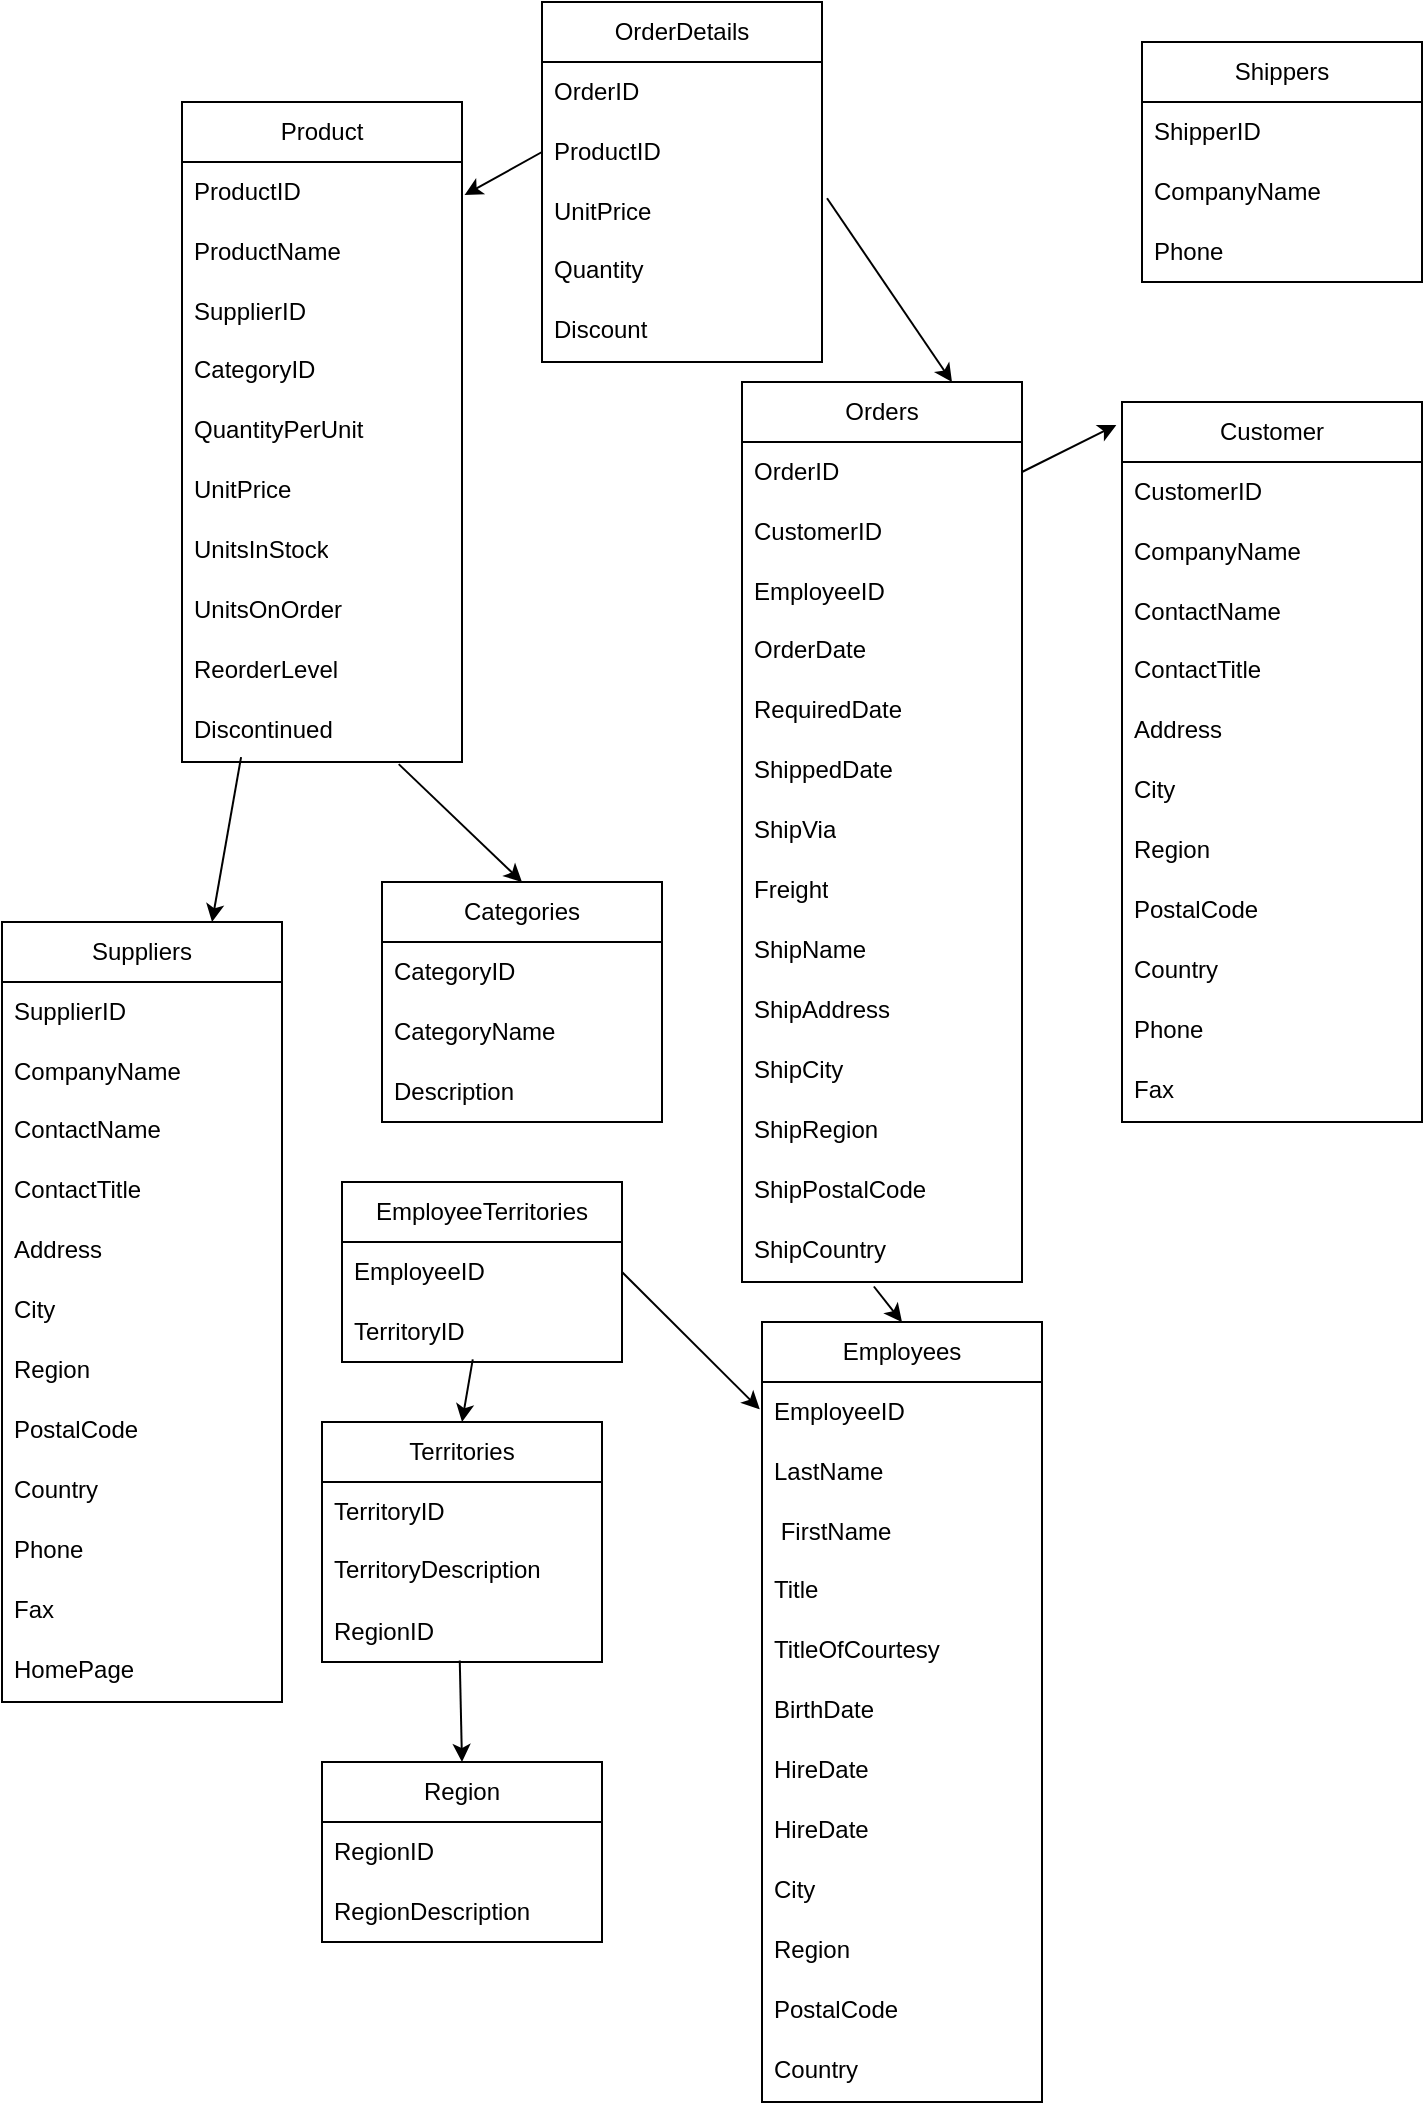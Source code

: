 <mxfile version="26.0.16">
  <diagram name="Side-1" id="OO8Bv05V_Eg6mafehSrP">
    <mxGraphModel dx="2514" dy="856" grid="1" gridSize="10" guides="1" tooltips="1" connect="1" arrows="1" fold="1" page="1" pageScale="1" pageWidth="827" pageHeight="1169" math="0" shadow="0">
      <root>
        <mxCell id="0" />
        <mxCell id="1" parent="0" />
        <mxCell id="SQZP-Pj3iKya1Ob9Umr9-1" value="Categories" style="swimlane;fontStyle=0;childLayout=stackLayout;horizontal=1;startSize=30;horizontalStack=0;resizeParent=1;resizeParentMax=0;resizeLast=0;collapsible=1;marginBottom=0;whiteSpace=wrap;html=1;" vertex="1" parent="1">
          <mxGeometry x="180" y="450" width="140" height="120" as="geometry" />
        </mxCell>
        <mxCell id="SQZP-Pj3iKya1Ob9Umr9-2" value="CategoryID" style="text;strokeColor=none;fillColor=none;align=left;verticalAlign=middle;spacingLeft=4;spacingRight=4;overflow=hidden;points=[[0,0.5],[1,0.5]];portConstraint=eastwest;rotatable=0;whiteSpace=wrap;html=1;" vertex="1" parent="SQZP-Pj3iKya1Ob9Umr9-1">
          <mxGeometry y="30" width="140" height="30" as="geometry" />
        </mxCell>
        <mxCell id="SQZP-Pj3iKya1Ob9Umr9-3" value="CategoryName" style="text;strokeColor=none;fillColor=none;align=left;verticalAlign=middle;spacingLeft=4;spacingRight=4;overflow=hidden;points=[[0,0.5],[1,0.5]];portConstraint=eastwest;rotatable=0;whiteSpace=wrap;html=1;" vertex="1" parent="SQZP-Pj3iKya1Ob9Umr9-1">
          <mxGeometry y="60" width="140" height="30" as="geometry" />
        </mxCell>
        <mxCell id="SQZP-Pj3iKya1Ob9Umr9-4" value="Description" style="text;strokeColor=none;fillColor=none;align=left;verticalAlign=middle;spacingLeft=4;spacingRight=4;overflow=hidden;points=[[0,0.5],[1,0.5]];portConstraint=eastwest;rotatable=0;whiteSpace=wrap;html=1;" vertex="1" parent="SQZP-Pj3iKya1Ob9Umr9-1">
          <mxGeometry y="90" width="140" height="30" as="geometry" />
        </mxCell>
        <mxCell id="SQZP-Pj3iKya1Ob9Umr9-5" value="Employees" style="swimlane;fontStyle=0;childLayout=stackLayout;horizontal=1;startSize=30;horizontalStack=0;resizeParent=1;resizeParentMax=0;resizeLast=0;collapsible=1;marginBottom=0;whiteSpace=wrap;html=1;" vertex="1" parent="1">
          <mxGeometry x="370" y="670" width="140" height="390" as="geometry" />
        </mxCell>
        <mxCell id="SQZP-Pj3iKya1Ob9Umr9-6" value="EmployeeID" style="text;strokeColor=none;fillColor=none;align=left;verticalAlign=middle;spacingLeft=4;spacingRight=4;overflow=hidden;points=[[0,0.5],[1,0.5]];portConstraint=eastwest;rotatable=0;whiteSpace=wrap;html=1;" vertex="1" parent="SQZP-Pj3iKya1Ob9Umr9-5">
          <mxGeometry y="30" width="140" height="30" as="geometry" />
        </mxCell>
        <mxCell id="SQZP-Pj3iKya1Ob9Umr9-7" value="LastName" style="text;strokeColor=none;fillColor=none;align=left;verticalAlign=middle;spacingLeft=4;spacingRight=4;overflow=hidden;points=[[0,0.5],[1,0.5]];portConstraint=eastwest;rotatable=0;whiteSpace=wrap;html=1;" vertex="1" parent="SQZP-Pj3iKya1Ob9Umr9-5">
          <mxGeometry y="60" width="140" height="30" as="geometry" />
        </mxCell>
        <mxCell id="SQZP-Pj3iKya1Ob9Umr9-8" value="&amp;nbsp;FirstName" style="text;strokeColor=none;fillColor=none;align=left;verticalAlign=middle;spacingLeft=4;spacingRight=4;overflow=hidden;points=[[0,0.5],[1,0.5]];portConstraint=eastwest;rotatable=0;whiteSpace=wrap;html=1;" vertex="1" parent="SQZP-Pj3iKya1Ob9Umr9-5">
          <mxGeometry y="90" width="140" height="30" as="geometry" />
        </mxCell>
        <mxCell id="SQZP-Pj3iKya1Ob9Umr9-63" value="Title" style="text;strokeColor=none;fillColor=none;spacingLeft=4;spacingRight=4;overflow=hidden;rotatable=0;points=[[0,0.5],[1,0.5]];portConstraint=eastwest;fontSize=12;whiteSpace=wrap;html=1;" vertex="1" parent="SQZP-Pj3iKya1Ob9Umr9-5">
          <mxGeometry y="120" width="140" height="30" as="geometry" />
        </mxCell>
        <mxCell id="SQZP-Pj3iKya1Ob9Umr9-64" value="TitleOfCourtesy" style="text;strokeColor=none;fillColor=none;spacingLeft=4;spacingRight=4;overflow=hidden;rotatable=0;points=[[0,0.5],[1,0.5]];portConstraint=eastwest;fontSize=12;whiteSpace=wrap;html=1;" vertex="1" parent="SQZP-Pj3iKya1Ob9Umr9-5">
          <mxGeometry y="150" width="140" height="30" as="geometry" />
        </mxCell>
        <mxCell id="SQZP-Pj3iKya1Ob9Umr9-67" value="BirthDate" style="text;strokeColor=none;fillColor=none;spacingLeft=4;spacingRight=4;overflow=hidden;rotatable=0;points=[[0,0.5],[1,0.5]];portConstraint=eastwest;fontSize=12;whiteSpace=wrap;html=1;" vertex="1" parent="SQZP-Pj3iKya1Ob9Umr9-5">
          <mxGeometry y="180" width="140" height="30" as="geometry" />
        </mxCell>
        <mxCell id="SQZP-Pj3iKya1Ob9Umr9-66" value="HireDate" style="text;strokeColor=none;fillColor=none;spacingLeft=4;spacingRight=4;overflow=hidden;rotatable=0;points=[[0,0.5],[1,0.5]];portConstraint=eastwest;fontSize=12;whiteSpace=wrap;html=1;" vertex="1" parent="SQZP-Pj3iKya1Ob9Umr9-5">
          <mxGeometry y="210" width="140" height="30" as="geometry" />
        </mxCell>
        <mxCell id="SQZP-Pj3iKya1Ob9Umr9-68" value="HireDate" style="text;strokeColor=none;fillColor=none;spacingLeft=4;spacingRight=4;overflow=hidden;rotatable=0;points=[[0,0.5],[1,0.5]];portConstraint=eastwest;fontSize=12;whiteSpace=wrap;html=1;" vertex="1" parent="SQZP-Pj3iKya1Ob9Umr9-5">
          <mxGeometry y="240" width="140" height="30" as="geometry" />
        </mxCell>
        <mxCell id="SQZP-Pj3iKya1Ob9Umr9-70" value="City" style="text;strokeColor=none;fillColor=none;spacingLeft=4;spacingRight=4;overflow=hidden;rotatable=0;points=[[0,0.5],[1,0.5]];portConstraint=eastwest;fontSize=12;whiteSpace=wrap;html=1;" vertex="1" parent="SQZP-Pj3iKya1Ob9Umr9-5">
          <mxGeometry y="270" width="140" height="30" as="geometry" />
        </mxCell>
        <mxCell id="SQZP-Pj3iKya1Ob9Umr9-69" value="Region" style="text;strokeColor=none;fillColor=none;spacingLeft=4;spacingRight=4;overflow=hidden;rotatable=0;points=[[0,0.5],[1,0.5]];portConstraint=eastwest;fontSize=12;whiteSpace=wrap;html=1;" vertex="1" parent="SQZP-Pj3iKya1Ob9Umr9-5">
          <mxGeometry y="300" width="140" height="30" as="geometry" />
        </mxCell>
        <mxCell id="SQZP-Pj3iKya1Ob9Umr9-71" value="PostalCode" style="text;strokeColor=none;fillColor=none;spacingLeft=4;spacingRight=4;overflow=hidden;rotatable=0;points=[[0,0.5],[1,0.5]];portConstraint=eastwest;fontSize=12;whiteSpace=wrap;html=1;" vertex="1" parent="SQZP-Pj3iKya1Ob9Umr9-5">
          <mxGeometry y="330" width="140" height="30" as="geometry" />
        </mxCell>
        <mxCell id="SQZP-Pj3iKya1Ob9Umr9-72" value="Country" style="text;strokeColor=none;fillColor=none;spacingLeft=4;spacingRight=4;overflow=hidden;rotatable=0;points=[[0,0.5],[1,0.5]];portConstraint=eastwest;fontSize=12;whiteSpace=wrap;html=1;" vertex="1" parent="SQZP-Pj3iKya1Ob9Umr9-5">
          <mxGeometry y="360" width="140" height="30" as="geometry" />
        </mxCell>
        <mxCell id="SQZP-Pj3iKya1Ob9Umr9-9" value="Customer" style="swimlane;fontStyle=0;childLayout=stackLayout;horizontal=1;startSize=30;horizontalStack=0;resizeParent=1;resizeParentMax=0;resizeLast=0;collapsible=1;marginBottom=0;whiteSpace=wrap;html=1;" vertex="1" parent="1">
          <mxGeometry x="550" y="210" width="150" height="360" as="geometry" />
        </mxCell>
        <mxCell id="SQZP-Pj3iKya1Ob9Umr9-10" value="CustomerID" style="text;strokeColor=none;fillColor=none;align=left;verticalAlign=middle;spacingLeft=4;spacingRight=4;overflow=hidden;points=[[0,0.5],[1,0.5]];portConstraint=eastwest;rotatable=0;whiteSpace=wrap;html=1;" vertex="1" parent="SQZP-Pj3iKya1Ob9Umr9-9">
          <mxGeometry y="30" width="150" height="30" as="geometry" />
        </mxCell>
        <mxCell id="SQZP-Pj3iKya1Ob9Umr9-11" value="CompanyName" style="text;strokeColor=none;fillColor=none;align=left;verticalAlign=middle;spacingLeft=4;spacingRight=4;overflow=hidden;points=[[0,0.5],[1,0.5]];portConstraint=eastwest;rotatable=0;whiteSpace=wrap;html=1;" vertex="1" parent="SQZP-Pj3iKya1Ob9Umr9-9">
          <mxGeometry y="60" width="150" height="30" as="geometry" />
        </mxCell>
        <mxCell id="SQZP-Pj3iKya1Ob9Umr9-12" value="ContactName" style="text;strokeColor=none;fillColor=none;align=left;verticalAlign=middle;spacingLeft=4;spacingRight=4;overflow=hidden;points=[[0,0.5],[1,0.5]];portConstraint=eastwest;rotatable=0;whiteSpace=wrap;html=1;" vertex="1" parent="SQZP-Pj3iKya1Ob9Umr9-9">
          <mxGeometry y="90" width="150" height="30" as="geometry" />
        </mxCell>
        <mxCell id="SQZP-Pj3iKya1Ob9Umr9-55" value="ContactTitle" style="text;strokeColor=none;fillColor=none;spacingLeft=4;spacingRight=4;overflow=hidden;rotatable=0;points=[[0,0.5],[1,0.5]];portConstraint=eastwest;fontSize=12;whiteSpace=wrap;html=1;" vertex="1" parent="SQZP-Pj3iKya1Ob9Umr9-9">
          <mxGeometry y="120" width="150" height="30" as="geometry" />
        </mxCell>
        <mxCell id="SQZP-Pj3iKya1Ob9Umr9-56" value="Address" style="text;strokeColor=none;fillColor=none;spacingLeft=4;spacingRight=4;overflow=hidden;rotatable=0;points=[[0,0.5],[1,0.5]];portConstraint=eastwest;fontSize=12;whiteSpace=wrap;html=1;" vertex="1" parent="SQZP-Pj3iKya1Ob9Umr9-9">
          <mxGeometry y="150" width="150" height="30" as="geometry" />
        </mxCell>
        <mxCell id="SQZP-Pj3iKya1Ob9Umr9-57" value="City" style="text;strokeColor=none;fillColor=none;spacingLeft=4;spacingRight=4;overflow=hidden;rotatable=0;points=[[0,0.5],[1,0.5]];portConstraint=eastwest;fontSize=12;whiteSpace=wrap;html=1;" vertex="1" parent="SQZP-Pj3iKya1Ob9Umr9-9">
          <mxGeometry y="180" width="150" height="30" as="geometry" />
        </mxCell>
        <mxCell id="SQZP-Pj3iKya1Ob9Umr9-59" value="Region" style="text;strokeColor=none;fillColor=none;spacingLeft=4;spacingRight=4;overflow=hidden;rotatable=0;points=[[0,0.5],[1,0.5]];portConstraint=eastwest;fontSize=12;whiteSpace=wrap;html=1;" vertex="1" parent="SQZP-Pj3iKya1Ob9Umr9-9">
          <mxGeometry y="210" width="150" height="30" as="geometry" />
        </mxCell>
        <mxCell id="SQZP-Pj3iKya1Ob9Umr9-60" value="PostalCode" style="text;strokeColor=none;fillColor=none;spacingLeft=4;spacingRight=4;overflow=hidden;rotatable=0;points=[[0,0.5],[1,0.5]];portConstraint=eastwest;fontSize=12;whiteSpace=wrap;html=1;" vertex="1" parent="SQZP-Pj3iKya1Ob9Umr9-9">
          <mxGeometry y="240" width="150" height="30" as="geometry" />
        </mxCell>
        <mxCell id="SQZP-Pj3iKya1Ob9Umr9-61" value="Country" style="text;strokeColor=none;fillColor=none;spacingLeft=4;spacingRight=4;overflow=hidden;rotatable=0;points=[[0,0.5],[1,0.5]];portConstraint=eastwest;fontSize=12;whiteSpace=wrap;html=1;" vertex="1" parent="SQZP-Pj3iKya1Ob9Umr9-9">
          <mxGeometry y="270" width="150" height="30" as="geometry" />
        </mxCell>
        <mxCell id="SQZP-Pj3iKya1Ob9Umr9-62" value="Phone" style="text;strokeColor=none;fillColor=none;spacingLeft=4;spacingRight=4;overflow=hidden;rotatable=0;points=[[0,0.5],[1,0.5]];portConstraint=eastwest;fontSize=12;whiteSpace=wrap;html=1;" vertex="1" parent="SQZP-Pj3iKya1Ob9Umr9-9">
          <mxGeometry y="300" width="150" height="30" as="geometry" />
        </mxCell>
        <mxCell id="SQZP-Pj3iKya1Ob9Umr9-58" value="Fax" style="text;strokeColor=none;fillColor=none;spacingLeft=4;spacingRight=4;overflow=hidden;rotatable=0;points=[[0,0.5],[1,0.5]];portConstraint=eastwest;fontSize=12;whiteSpace=wrap;html=1;" vertex="1" parent="SQZP-Pj3iKya1Ob9Umr9-9">
          <mxGeometry y="330" width="150" height="30" as="geometry" />
        </mxCell>
        <mxCell id="SQZP-Pj3iKya1Ob9Umr9-13" value="EmployeeTerritories" style="swimlane;fontStyle=0;childLayout=stackLayout;horizontal=1;startSize=30;horizontalStack=0;resizeParent=1;resizeParentMax=0;resizeLast=0;collapsible=1;marginBottom=0;whiteSpace=wrap;html=1;" vertex="1" parent="1">
          <mxGeometry x="160" y="600" width="140" height="90" as="geometry" />
        </mxCell>
        <mxCell id="SQZP-Pj3iKya1Ob9Umr9-14" value="EmployeeID" style="text;strokeColor=none;fillColor=none;align=left;verticalAlign=middle;spacingLeft=4;spacingRight=4;overflow=hidden;points=[[0,0.5],[1,0.5]];portConstraint=eastwest;rotatable=0;whiteSpace=wrap;html=1;" vertex="1" parent="SQZP-Pj3iKya1Ob9Umr9-13">
          <mxGeometry y="30" width="140" height="30" as="geometry" />
        </mxCell>
        <mxCell id="SQZP-Pj3iKya1Ob9Umr9-15" value="TerritoryID" style="text;strokeColor=none;fillColor=none;align=left;verticalAlign=middle;spacingLeft=4;spacingRight=4;overflow=hidden;points=[[0,0.5],[1,0.5]];portConstraint=eastwest;rotatable=0;whiteSpace=wrap;html=1;" vertex="1" parent="SQZP-Pj3iKya1Ob9Umr9-13">
          <mxGeometry y="60" width="140" height="30" as="geometry" />
        </mxCell>
        <mxCell id="SQZP-Pj3iKya1Ob9Umr9-17" value="OrderDetails" style="swimlane;fontStyle=0;childLayout=stackLayout;horizontal=1;startSize=30;horizontalStack=0;resizeParent=1;resizeParentMax=0;resizeLast=0;collapsible=1;marginBottom=0;whiteSpace=wrap;html=1;" vertex="1" parent="1">
          <mxGeometry x="260" y="10" width="140" height="180" as="geometry" />
        </mxCell>
        <mxCell id="SQZP-Pj3iKya1Ob9Umr9-18" value="OrderID" style="text;strokeColor=none;fillColor=none;align=left;verticalAlign=middle;spacingLeft=4;spacingRight=4;overflow=hidden;points=[[0,0.5],[1,0.5]];portConstraint=eastwest;rotatable=0;whiteSpace=wrap;html=1;" vertex="1" parent="SQZP-Pj3iKya1Ob9Umr9-17">
          <mxGeometry y="30" width="140" height="30" as="geometry" />
        </mxCell>
        <mxCell id="SQZP-Pj3iKya1Ob9Umr9-19" value="ProductID" style="text;strokeColor=none;fillColor=none;align=left;verticalAlign=middle;spacingLeft=4;spacingRight=4;overflow=hidden;points=[[0,0.5],[1,0.5]];portConstraint=eastwest;rotatable=0;whiteSpace=wrap;html=1;" vertex="1" parent="SQZP-Pj3iKya1Ob9Umr9-17">
          <mxGeometry y="60" width="140" height="30" as="geometry" />
        </mxCell>
        <mxCell id="SQZP-Pj3iKya1Ob9Umr9-20" value="UnitPrice" style="text;strokeColor=none;fillColor=none;align=left;verticalAlign=middle;spacingLeft=4;spacingRight=4;overflow=hidden;points=[[0,0.5],[1,0.5]];portConstraint=eastwest;rotatable=0;whiteSpace=wrap;html=1;" vertex="1" parent="SQZP-Pj3iKya1Ob9Umr9-17">
          <mxGeometry y="90" width="140" height="30" as="geometry" />
        </mxCell>
        <mxCell id="SQZP-Pj3iKya1Ob9Umr9-73" value="Quantity" style="text;strokeColor=none;fillColor=none;spacingLeft=4;spacingRight=4;overflow=hidden;rotatable=0;points=[[0,0.5],[1,0.5]];portConstraint=eastwest;fontSize=12;whiteSpace=wrap;html=1;" vertex="1" parent="SQZP-Pj3iKya1Ob9Umr9-17">
          <mxGeometry y="120" width="140" height="30" as="geometry" />
        </mxCell>
        <mxCell id="SQZP-Pj3iKya1Ob9Umr9-74" value="Discount" style="text;strokeColor=none;fillColor=none;spacingLeft=4;spacingRight=4;overflow=hidden;rotatable=0;points=[[0,0.5],[1,0.5]];portConstraint=eastwest;fontSize=12;whiteSpace=wrap;html=1;" vertex="1" parent="SQZP-Pj3iKya1Ob9Umr9-17">
          <mxGeometry y="150" width="140" height="30" as="geometry" />
        </mxCell>
        <mxCell id="SQZP-Pj3iKya1Ob9Umr9-21" value="Orders" style="swimlane;fontStyle=0;childLayout=stackLayout;horizontal=1;startSize=30;horizontalStack=0;resizeParent=1;resizeParentMax=0;resizeLast=0;collapsible=1;marginBottom=0;whiteSpace=wrap;html=1;" vertex="1" parent="1">
          <mxGeometry x="360" y="200" width="140" height="450" as="geometry" />
        </mxCell>
        <mxCell id="SQZP-Pj3iKya1Ob9Umr9-22" value="OrderID" style="text;strokeColor=none;fillColor=none;align=left;verticalAlign=middle;spacingLeft=4;spacingRight=4;overflow=hidden;points=[[0,0.5],[1,0.5]];portConstraint=eastwest;rotatable=0;whiteSpace=wrap;html=1;" vertex="1" parent="SQZP-Pj3iKya1Ob9Umr9-21">
          <mxGeometry y="30" width="140" height="30" as="geometry" />
        </mxCell>
        <mxCell id="SQZP-Pj3iKya1Ob9Umr9-23" value="CustomerID" style="text;strokeColor=none;fillColor=none;align=left;verticalAlign=middle;spacingLeft=4;spacingRight=4;overflow=hidden;points=[[0,0.5],[1,0.5]];portConstraint=eastwest;rotatable=0;whiteSpace=wrap;html=1;" vertex="1" parent="SQZP-Pj3iKya1Ob9Umr9-21">
          <mxGeometry y="60" width="140" height="30" as="geometry" />
        </mxCell>
        <mxCell id="SQZP-Pj3iKya1Ob9Umr9-24" value="EmployeeID" style="text;strokeColor=none;fillColor=none;align=left;verticalAlign=middle;spacingLeft=4;spacingRight=4;overflow=hidden;points=[[0,0.5],[1,0.5]];portConstraint=eastwest;rotatable=0;whiteSpace=wrap;html=1;" vertex="1" parent="SQZP-Pj3iKya1Ob9Umr9-21">
          <mxGeometry y="90" width="140" height="30" as="geometry" />
        </mxCell>
        <mxCell id="SQZP-Pj3iKya1Ob9Umr9-76" value="OrderDate" style="text;strokeColor=none;fillColor=none;spacingLeft=4;spacingRight=4;overflow=hidden;rotatable=0;points=[[0,0.5],[1,0.5]];portConstraint=eastwest;fontSize=12;whiteSpace=wrap;html=1;" vertex="1" parent="SQZP-Pj3iKya1Ob9Umr9-21">
          <mxGeometry y="120" width="140" height="30" as="geometry" />
        </mxCell>
        <mxCell id="SQZP-Pj3iKya1Ob9Umr9-78" value="RequiredDate" style="text;strokeColor=none;fillColor=none;spacingLeft=4;spacingRight=4;overflow=hidden;rotatable=0;points=[[0,0.5],[1,0.5]];portConstraint=eastwest;fontSize=12;whiteSpace=wrap;html=1;" vertex="1" parent="SQZP-Pj3iKya1Ob9Umr9-21">
          <mxGeometry y="150" width="140" height="30" as="geometry" />
        </mxCell>
        <mxCell id="SQZP-Pj3iKya1Ob9Umr9-80" value="ShippedDate" style="text;strokeColor=none;fillColor=none;spacingLeft=4;spacingRight=4;overflow=hidden;rotatable=0;points=[[0,0.5],[1,0.5]];portConstraint=eastwest;fontSize=12;whiteSpace=wrap;html=1;" vertex="1" parent="SQZP-Pj3iKya1Ob9Umr9-21">
          <mxGeometry y="180" width="140" height="30" as="geometry" />
        </mxCell>
        <mxCell id="SQZP-Pj3iKya1Ob9Umr9-82" value="ShipVia" style="text;strokeColor=none;fillColor=none;spacingLeft=4;spacingRight=4;overflow=hidden;rotatable=0;points=[[0,0.5],[1,0.5]];portConstraint=eastwest;fontSize=12;whiteSpace=wrap;html=1;" vertex="1" parent="SQZP-Pj3iKya1Ob9Umr9-21">
          <mxGeometry y="210" width="140" height="30" as="geometry" />
        </mxCell>
        <mxCell id="SQZP-Pj3iKya1Ob9Umr9-81" value="Freight" style="text;strokeColor=none;fillColor=none;spacingLeft=4;spacingRight=4;overflow=hidden;rotatable=0;points=[[0,0.5],[1,0.5]];portConstraint=eastwest;fontSize=12;whiteSpace=wrap;html=1;" vertex="1" parent="SQZP-Pj3iKya1Ob9Umr9-21">
          <mxGeometry y="240" width="140" height="30" as="geometry" />
        </mxCell>
        <mxCell id="SQZP-Pj3iKya1Ob9Umr9-79" value="ShipName" style="text;strokeColor=none;fillColor=none;spacingLeft=4;spacingRight=4;overflow=hidden;rotatable=0;points=[[0,0.5],[1,0.5]];portConstraint=eastwest;fontSize=12;whiteSpace=wrap;html=1;" vertex="1" parent="SQZP-Pj3iKya1Ob9Umr9-21">
          <mxGeometry y="270" width="140" height="30" as="geometry" />
        </mxCell>
        <mxCell id="SQZP-Pj3iKya1Ob9Umr9-77" value="ShipAddress" style="text;strokeColor=none;fillColor=none;spacingLeft=4;spacingRight=4;overflow=hidden;rotatable=0;points=[[0,0.5],[1,0.5]];portConstraint=eastwest;fontSize=12;whiteSpace=wrap;html=1;" vertex="1" parent="SQZP-Pj3iKya1Ob9Umr9-21">
          <mxGeometry y="300" width="140" height="30" as="geometry" />
        </mxCell>
        <mxCell id="SQZP-Pj3iKya1Ob9Umr9-75" value="ShipCity" style="text;strokeColor=none;fillColor=none;spacingLeft=4;spacingRight=4;overflow=hidden;rotatable=0;points=[[0,0.5],[1,0.5]];portConstraint=eastwest;fontSize=12;whiteSpace=wrap;html=1;" vertex="1" parent="SQZP-Pj3iKya1Ob9Umr9-21">
          <mxGeometry y="330" width="140" height="30" as="geometry" />
        </mxCell>
        <mxCell id="SQZP-Pj3iKya1Ob9Umr9-84" value="ShipRegion" style="text;strokeColor=none;fillColor=none;spacingLeft=4;spacingRight=4;overflow=hidden;rotatable=0;points=[[0,0.5],[1,0.5]];portConstraint=eastwest;fontSize=12;whiteSpace=wrap;html=1;" vertex="1" parent="SQZP-Pj3iKya1Ob9Umr9-21">
          <mxGeometry y="360" width="140" height="30" as="geometry" />
        </mxCell>
        <mxCell id="SQZP-Pj3iKya1Ob9Umr9-85" value="ShipPostalCode" style="text;strokeColor=none;fillColor=none;spacingLeft=4;spacingRight=4;overflow=hidden;rotatable=0;points=[[0,0.5],[1,0.5]];portConstraint=eastwest;fontSize=12;whiteSpace=wrap;html=1;" vertex="1" parent="SQZP-Pj3iKya1Ob9Umr9-21">
          <mxGeometry y="390" width="140" height="30" as="geometry" />
        </mxCell>
        <mxCell id="SQZP-Pj3iKya1Ob9Umr9-86" value="ShipCountry" style="text;strokeColor=none;fillColor=none;spacingLeft=4;spacingRight=4;overflow=hidden;rotatable=0;points=[[0,0.5],[1,0.5]];portConstraint=eastwest;fontSize=12;whiteSpace=wrap;html=1;" vertex="1" parent="SQZP-Pj3iKya1Ob9Umr9-21">
          <mxGeometry y="420" width="140" height="30" as="geometry" />
        </mxCell>
        <mxCell id="SQZP-Pj3iKya1Ob9Umr9-25" value="Product" style="swimlane;fontStyle=0;childLayout=stackLayout;horizontal=1;startSize=30;horizontalStack=0;resizeParent=1;resizeParentMax=0;resizeLast=0;collapsible=1;marginBottom=0;whiteSpace=wrap;html=1;" vertex="1" parent="1">
          <mxGeometry x="80" y="60" width="140" height="330" as="geometry" />
        </mxCell>
        <mxCell id="SQZP-Pj3iKya1Ob9Umr9-26" value="ProductID" style="text;strokeColor=none;fillColor=none;align=left;verticalAlign=middle;spacingLeft=4;spacingRight=4;overflow=hidden;points=[[0,0.5],[1,0.5]];portConstraint=eastwest;rotatable=0;whiteSpace=wrap;html=1;" vertex="1" parent="SQZP-Pj3iKya1Ob9Umr9-25">
          <mxGeometry y="30" width="140" height="30" as="geometry" />
        </mxCell>
        <mxCell id="SQZP-Pj3iKya1Ob9Umr9-27" value="ProductName" style="text;strokeColor=none;fillColor=none;align=left;verticalAlign=middle;spacingLeft=4;spacingRight=4;overflow=hidden;points=[[0,0.5],[1,0.5]];portConstraint=eastwest;rotatable=0;whiteSpace=wrap;html=1;" vertex="1" parent="SQZP-Pj3iKya1Ob9Umr9-25">
          <mxGeometry y="60" width="140" height="30" as="geometry" />
        </mxCell>
        <mxCell id="SQZP-Pj3iKya1Ob9Umr9-28" value="SupplierID" style="text;strokeColor=none;fillColor=none;align=left;verticalAlign=middle;spacingLeft=4;spacingRight=4;overflow=hidden;points=[[0,0.5],[1,0.5]];portConstraint=eastwest;rotatable=0;whiteSpace=wrap;html=1;" vertex="1" parent="SQZP-Pj3iKya1Ob9Umr9-25">
          <mxGeometry y="90" width="140" height="30" as="geometry" />
        </mxCell>
        <mxCell id="SQZP-Pj3iKya1Ob9Umr9-87" value="CategoryID" style="text;strokeColor=none;fillColor=none;spacingLeft=4;spacingRight=4;overflow=hidden;rotatable=0;points=[[0,0.5],[1,0.5]];portConstraint=eastwest;fontSize=12;whiteSpace=wrap;html=1;" vertex="1" parent="SQZP-Pj3iKya1Ob9Umr9-25">
          <mxGeometry y="120" width="140" height="30" as="geometry" />
        </mxCell>
        <mxCell id="SQZP-Pj3iKya1Ob9Umr9-92" value="QuantityPerUnit" style="text;strokeColor=none;fillColor=none;spacingLeft=4;spacingRight=4;overflow=hidden;rotatable=0;points=[[0,0.5],[1,0.5]];portConstraint=eastwest;fontSize=12;whiteSpace=wrap;html=1;" vertex="1" parent="SQZP-Pj3iKya1Ob9Umr9-25">
          <mxGeometry y="150" width="140" height="30" as="geometry" />
        </mxCell>
        <mxCell id="SQZP-Pj3iKya1Ob9Umr9-94" value="UnitPrice" style="text;strokeColor=none;fillColor=none;spacingLeft=4;spacingRight=4;overflow=hidden;rotatable=0;points=[[0,0.5],[1,0.5]];portConstraint=eastwest;fontSize=12;whiteSpace=wrap;html=1;" vertex="1" parent="SQZP-Pj3iKya1Ob9Umr9-25">
          <mxGeometry y="180" width="140" height="30" as="geometry" />
        </mxCell>
        <mxCell id="SQZP-Pj3iKya1Ob9Umr9-93" value="UnitsInStock" style="text;strokeColor=none;fillColor=none;spacingLeft=4;spacingRight=4;overflow=hidden;rotatable=0;points=[[0,0.5],[1,0.5]];portConstraint=eastwest;fontSize=12;whiteSpace=wrap;html=1;" vertex="1" parent="SQZP-Pj3iKya1Ob9Umr9-25">
          <mxGeometry y="210" width="140" height="30" as="geometry" />
        </mxCell>
        <mxCell id="SQZP-Pj3iKya1Ob9Umr9-91" value="UnitsOnOrder" style="text;strokeColor=none;fillColor=none;spacingLeft=4;spacingRight=4;overflow=hidden;rotatable=0;points=[[0,0.5],[1,0.5]];portConstraint=eastwest;fontSize=12;whiteSpace=wrap;html=1;" vertex="1" parent="SQZP-Pj3iKya1Ob9Umr9-25">
          <mxGeometry y="240" width="140" height="30" as="geometry" />
        </mxCell>
        <mxCell id="SQZP-Pj3iKya1Ob9Umr9-88" value="ReorderLevel" style="text;strokeColor=none;fillColor=none;spacingLeft=4;spacingRight=4;overflow=hidden;rotatable=0;points=[[0,0.5],[1,0.5]];portConstraint=eastwest;fontSize=12;whiteSpace=wrap;html=1;" vertex="1" parent="SQZP-Pj3iKya1Ob9Umr9-25">
          <mxGeometry y="270" width="140" height="30" as="geometry" />
        </mxCell>
        <mxCell id="SQZP-Pj3iKya1Ob9Umr9-95" value="Discontinued" style="text;strokeColor=none;fillColor=none;spacingLeft=4;spacingRight=4;overflow=hidden;rotatable=0;points=[[0,0.5],[1,0.5]];portConstraint=eastwest;fontSize=12;whiteSpace=wrap;html=1;" vertex="1" parent="SQZP-Pj3iKya1Ob9Umr9-25">
          <mxGeometry y="300" width="140" height="30" as="geometry" />
        </mxCell>
        <mxCell id="SQZP-Pj3iKya1Ob9Umr9-29" value="Region" style="swimlane;fontStyle=0;childLayout=stackLayout;horizontal=1;startSize=30;horizontalStack=0;resizeParent=1;resizeParentMax=0;resizeLast=0;collapsible=1;marginBottom=0;whiteSpace=wrap;html=1;" vertex="1" parent="1">
          <mxGeometry x="150" y="890" width="140" height="90" as="geometry" />
        </mxCell>
        <mxCell id="SQZP-Pj3iKya1Ob9Umr9-30" value="RegionID" style="text;strokeColor=none;fillColor=none;align=left;verticalAlign=middle;spacingLeft=4;spacingRight=4;overflow=hidden;points=[[0,0.5],[1,0.5]];portConstraint=eastwest;rotatable=0;whiteSpace=wrap;html=1;" vertex="1" parent="SQZP-Pj3iKya1Ob9Umr9-29">
          <mxGeometry y="30" width="140" height="30" as="geometry" />
        </mxCell>
        <mxCell id="SQZP-Pj3iKya1Ob9Umr9-31" value="RegionDescription" style="text;strokeColor=none;fillColor=none;align=left;verticalAlign=middle;spacingLeft=4;spacingRight=4;overflow=hidden;points=[[0,0.5],[1,0.5]];portConstraint=eastwest;rotatable=0;whiteSpace=wrap;html=1;" vertex="1" parent="SQZP-Pj3iKya1Ob9Umr9-29">
          <mxGeometry y="60" width="140" height="30" as="geometry" />
        </mxCell>
        <mxCell id="SQZP-Pj3iKya1Ob9Umr9-33" value="Shippers" style="swimlane;fontStyle=0;childLayout=stackLayout;horizontal=1;startSize=30;horizontalStack=0;resizeParent=1;resizeParentMax=0;resizeLast=0;collapsible=1;marginBottom=0;whiteSpace=wrap;html=1;" vertex="1" parent="1">
          <mxGeometry x="560" y="30" width="140" height="120" as="geometry" />
        </mxCell>
        <mxCell id="SQZP-Pj3iKya1Ob9Umr9-34" value="ShipperID" style="text;strokeColor=none;fillColor=none;align=left;verticalAlign=middle;spacingLeft=4;spacingRight=4;overflow=hidden;points=[[0,0.5],[1,0.5]];portConstraint=eastwest;rotatable=0;whiteSpace=wrap;html=1;" vertex="1" parent="SQZP-Pj3iKya1Ob9Umr9-33">
          <mxGeometry y="30" width="140" height="30" as="geometry" />
        </mxCell>
        <mxCell id="SQZP-Pj3iKya1Ob9Umr9-35" value="CompanyName" style="text;strokeColor=none;fillColor=none;align=left;verticalAlign=middle;spacingLeft=4;spacingRight=4;overflow=hidden;points=[[0,0.5],[1,0.5]];portConstraint=eastwest;rotatable=0;whiteSpace=wrap;html=1;" vertex="1" parent="SQZP-Pj3iKya1Ob9Umr9-33">
          <mxGeometry y="60" width="140" height="30" as="geometry" />
        </mxCell>
        <mxCell id="SQZP-Pj3iKya1Ob9Umr9-36" value="Phone" style="text;strokeColor=none;fillColor=none;align=left;verticalAlign=middle;spacingLeft=4;spacingRight=4;overflow=hidden;points=[[0,0.5],[1,0.5]];portConstraint=eastwest;rotatable=0;whiteSpace=wrap;html=1;" vertex="1" parent="SQZP-Pj3iKya1Ob9Umr9-33">
          <mxGeometry y="90" width="140" height="30" as="geometry" />
        </mxCell>
        <mxCell id="SQZP-Pj3iKya1Ob9Umr9-37" value="Suppliers" style="swimlane;fontStyle=0;childLayout=stackLayout;horizontal=1;startSize=30;horizontalStack=0;resizeParent=1;resizeParentMax=0;resizeLast=0;collapsible=1;marginBottom=0;whiteSpace=wrap;html=1;" vertex="1" parent="1">
          <mxGeometry x="-10" y="470" width="140" height="390" as="geometry" />
        </mxCell>
        <mxCell id="SQZP-Pj3iKya1Ob9Umr9-39" value="SupplierID" style="text;strokeColor=none;fillColor=none;align=left;verticalAlign=middle;spacingLeft=4;spacingRight=4;overflow=hidden;points=[[0,0.5],[1,0.5]];portConstraint=eastwest;rotatable=0;whiteSpace=wrap;html=1;" vertex="1" parent="SQZP-Pj3iKya1Ob9Umr9-37">
          <mxGeometry y="30" width="140" height="30" as="geometry" />
        </mxCell>
        <mxCell id="SQZP-Pj3iKya1Ob9Umr9-40" value="CompanyName" style="text;strokeColor=none;fillColor=none;align=left;verticalAlign=middle;spacingLeft=4;spacingRight=4;overflow=hidden;points=[[0,0.5],[1,0.5]];portConstraint=eastwest;rotatable=0;whiteSpace=wrap;html=1;" vertex="1" parent="SQZP-Pj3iKya1Ob9Umr9-37">
          <mxGeometry y="60" width="140" height="30" as="geometry" />
        </mxCell>
        <mxCell id="SQZP-Pj3iKya1Ob9Umr9-98" value="ContactName" style="text;strokeColor=none;fillColor=none;spacingLeft=4;spacingRight=4;overflow=hidden;rotatable=0;points=[[0,0.5],[1,0.5]];portConstraint=eastwest;fontSize=12;whiteSpace=wrap;html=1;" vertex="1" parent="SQZP-Pj3iKya1Ob9Umr9-37">
          <mxGeometry y="90" width="140" height="30" as="geometry" />
        </mxCell>
        <mxCell id="SQZP-Pj3iKya1Ob9Umr9-101" value="ContactTitle" style="text;strokeColor=none;fillColor=none;spacingLeft=4;spacingRight=4;overflow=hidden;rotatable=0;points=[[0,0.5],[1,0.5]];portConstraint=eastwest;fontSize=12;whiteSpace=wrap;html=1;" vertex="1" parent="SQZP-Pj3iKya1Ob9Umr9-37">
          <mxGeometry y="120" width="140" height="30" as="geometry" />
        </mxCell>
        <mxCell id="SQZP-Pj3iKya1Ob9Umr9-102" value="Address" style="text;strokeColor=none;fillColor=none;spacingLeft=4;spacingRight=4;overflow=hidden;rotatable=0;points=[[0,0.5],[1,0.5]];portConstraint=eastwest;fontSize=12;whiteSpace=wrap;html=1;" vertex="1" parent="SQZP-Pj3iKya1Ob9Umr9-37">
          <mxGeometry y="150" width="140" height="30" as="geometry" />
        </mxCell>
        <mxCell id="SQZP-Pj3iKya1Ob9Umr9-104" value="City" style="text;strokeColor=none;fillColor=none;spacingLeft=4;spacingRight=4;overflow=hidden;rotatable=0;points=[[0,0.5],[1,0.5]];portConstraint=eastwest;fontSize=12;whiteSpace=wrap;html=1;" vertex="1" parent="SQZP-Pj3iKya1Ob9Umr9-37">
          <mxGeometry y="180" width="140" height="30" as="geometry" />
        </mxCell>
        <mxCell id="SQZP-Pj3iKya1Ob9Umr9-103" value="Region" style="text;strokeColor=none;fillColor=none;spacingLeft=4;spacingRight=4;overflow=hidden;rotatable=0;points=[[0,0.5],[1,0.5]];portConstraint=eastwest;fontSize=12;whiteSpace=wrap;html=1;" vertex="1" parent="SQZP-Pj3iKya1Ob9Umr9-37">
          <mxGeometry y="210" width="140" height="30" as="geometry" />
        </mxCell>
        <mxCell id="SQZP-Pj3iKya1Ob9Umr9-100" value="PostalCode" style="text;strokeColor=none;fillColor=none;spacingLeft=4;spacingRight=4;overflow=hidden;rotatable=0;points=[[0,0.5],[1,0.5]];portConstraint=eastwest;fontSize=12;whiteSpace=wrap;html=1;" vertex="1" parent="SQZP-Pj3iKya1Ob9Umr9-37">
          <mxGeometry y="240" width="140" height="30" as="geometry" />
        </mxCell>
        <mxCell id="SQZP-Pj3iKya1Ob9Umr9-99" value="Country" style="text;strokeColor=none;fillColor=none;spacingLeft=4;spacingRight=4;overflow=hidden;rotatable=0;points=[[0,0.5],[1,0.5]];portConstraint=eastwest;fontSize=12;whiteSpace=wrap;html=1;" vertex="1" parent="SQZP-Pj3iKya1Ob9Umr9-37">
          <mxGeometry y="270" width="140" height="30" as="geometry" />
        </mxCell>
        <mxCell id="SQZP-Pj3iKya1Ob9Umr9-97" value="Phone" style="text;strokeColor=none;fillColor=none;spacingLeft=4;spacingRight=4;overflow=hidden;rotatable=0;points=[[0,0.5],[1,0.5]];portConstraint=eastwest;fontSize=12;whiteSpace=wrap;html=1;" vertex="1" parent="SQZP-Pj3iKya1Ob9Umr9-37">
          <mxGeometry y="300" width="140" height="30" as="geometry" />
        </mxCell>
        <mxCell id="SQZP-Pj3iKya1Ob9Umr9-105" value="Fax" style="text;strokeColor=none;fillColor=none;spacingLeft=4;spacingRight=4;overflow=hidden;rotatable=0;points=[[0,0.5],[1,0.5]];portConstraint=eastwest;fontSize=12;whiteSpace=wrap;html=1;" vertex="1" parent="SQZP-Pj3iKya1Ob9Umr9-37">
          <mxGeometry y="330" width="140" height="30" as="geometry" />
        </mxCell>
        <mxCell id="SQZP-Pj3iKya1Ob9Umr9-106" value="HomePage" style="text;strokeColor=none;fillColor=none;spacingLeft=4;spacingRight=4;overflow=hidden;rotatable=0;points=[[0,0.5],[1,0.5]];portConstraint=eastwest;fontSize=12;whiteSpace=wrap;html=1;" vertex="1" parent="SQZP-Pj3iKya1Ob9Umr9-37">
          <mxGeometry y="360" width="140" height="30" as="geometry" />
        </mxCell>
        <mxCell id="SQZP-Pj3iKya1Ob9Umr9-41" value="Territories" style="swimlane;fontStyle=0;childLayout=stackLayout;horizontal=1;startSize=30;horizontalStack=0;resizeParent=1;resizeParentMax=0;resizeLast=0;collapsible=1;marginBottom=0;whiteSpace=wrap;html=1;" vertex="1" parent="1">
          <mxGeometry x="150" y="720" width="140" height="120" as="geometry" />
        </mxCell>
        <mxCell id="SQZP-Pj3iKya1Ob9Umr9-42" value="TerritoryID" style="text;strokeColor=none;fillColor=none;align=left;verticalAlign=middle;spacingLeft=4;spacingRight=4;overflow=hidden;points=[[0,0.5],[1,0.5]];portConstraint=eastwest;rotatable=0;whiteSpace=wrap;html=1;" vertex="1" parent="SQZP-Pj3iKya1Ob9Umr9-41">
          <mxGeometry y="30" width="140" height="30" as="geometry" />
        </mxCell>
        <mxCell id="SQZP-Pj3iKya1Ob9Umr9-83" value="TerritoryDescription" style="text;strokeColor=none;fillColor=none;spacingLeft=4;spacingRight=4;overflow=hidden;rotatable=0;points=[[0,0.5],[1,0.5]];portConstraint=eastwest;fontSize=12;whiteSpace=wrap;html=1;" vertex="1" parent="SQZP-Pj3iKya1Ob9Umr9-41">
          <mxGeometry y="60" width="140" height="30" as="geometry" />
        </mxCell>
        <mxCell id="SQZP-Pj3iKya1Ob9Umr9-43" value="RegionID" style="text;strokeColor=none;fillColor=none;align=left;verticalAlign=middle;spacingLeft=4;spacingRight=4;overflow=hidden;points=[[0,0.5],[1,0.5]];portConstraint=eastwest;rotatable=0;whiteSpace=wrap;html=1;" vertex="1" parent="SQZP-Pj3iKya1Ob9Umr9-41">
          <mxGeometry y="90" width="140" height="30" as="geometry" />
        </mxCell>
        <mxCell id="SQZP-Pj3iKya1Ob9Umr9-46" value="" style="endArrow=classic;html=1;rounded=0;entryX=0.5;entryY=0;entryDx=0;entryDy=0;exitX=0.774;exitY=1.035;exitDx=0;exitDy=0;exitPerimeter=0;" edge="1" parent="1" source="SQZP-Pj3iKya1Ob9Umr9-95" target="SQZP-Pj3iKya1Ob9Umr9-1">
          <mxGeometry width="50" height="50" relative="1" as="geometry">
            <mxPoint x="180" y="340" as="sourcePoint" />
            <mxPoint x="440" y="410" as="targetPoint" />
          </mxGeometry>
        </mxCell>
        <mxCell id="SQZP-Pj3iKya1Ob9Umr9-47" value="" style="endArrow=classic;html=1;rounded=0;entryX=0.75;entryY=0;entryDx=0;entryDy=0;exitX=0.211;exitY=0.918;exitDx=0;exitDy=0;exitPerimeter=0;" edge="1" parent="1" source="SQZP-Pj3iKya1Ob9Umr9-95" target="SQZP-Pj3iKya1Ob9Umr9-37">
          <mxGeometry width="50" height="50" relative="1" as="geometry">
            <mxPoint x="110" y="340" as="sourcePoint" />
            <mxPoint x="510" y="-10" as="targetPoint" />
          </mxGeometry>
        </mxCell>
        <mxCell id="SQZP-Pj3iKya1Ob9Umr9-48" value="" style="endArrow=classic;html=1;rounded=0;exitX=1.018;exitY=0.271;exitDx=0;exitDy=0;exitPerimeter=0;entryX=0.75;entryY=0;entryDx=0;entryDy=0;" edge="1" parent="1" source="SQZP-Pj3iKya1Ob9Umr9-20" target="SQZP-Pj3iKya1Ob9Umr9-21">
          <mxGeometry width="50" height="50" relative="1" as="geometry">
            <mxPoint x="550" y="60" as="sourcePoint" />
            <mxPoint x="600" y="10" as="targetPoint" />
          </mxGeometry>
        </mxCell>
        <mxCell id="SQZP-Pj3iKya1Ob9Umr9-49" value="" style="endArrow=classic;html=1;rounded=0;exitX=0;exitY=0.5;exitDx=0;exitDy=0;entryX=1.009;entryY=0.141;entryDx=0;entryDy=0;entryPerimeter=0;" edge="1" parent="1" source="SQZP-Pj3iKya1Ob9Umr9-19" target="SQZP-Pj3iKya1Ob9Umr9-25">
          <mxGeometry width="50" height="50" relative="1" as="geometry">
            <mxPoint x="390" y="220" as="sourcePoint" />
            <mxPoint x="440" y="170" as="targetPoint" />
          </mxGeometry>
        </mxCell>
        <mxCell id="SQZP-Pj3iKya1Ob9Umr9-50" value="" style="endArrow=classic;html=1;rounded=0;exitX=1;exitY=0.5;exitDx=0;exitDy=0;entryX=-0.019;entryY=0.032;entryDx=0;entryDy=0;entryPerimeter=0;" edge="1" parent="1" source="SQZP-Pj3iKya1Ob9Umr9-22" target="SQZP-Pj3iKya1Ob9Umr9-9">
          <mxGeometry width="50" height="50" relative="1" as="geometry">
            <mxPoint x="490" y="290" as="sourcePoint" />
            <mxPoint x="540" y="240" as="targetPoint" />
          </mxGeometry>
        </mxCell>
        <mxCell id="SQZP-Pj3iKya1Ob9Umr9-51" value="" style="endArrow=classic;html=1;rounded=0;entryX=0.5;entryY=0;entryDx=0;entryDy=0;exitX=0.471;exitY=1.075;exitDx=0;exitDy=0;exitPerimeter=0;" edge="1" parent="1" source="SQZP-Pj3iKya1Ob9Umr9-86" target="SQZP-Pj3iKya1Ob9Umr9-5">
          <mxGeometry width="50" height="50" relative="1" as="geometry">
            <mxPoint x="570" y="730" as="sourcePoint" />
            <mxPoint x="610" y="370" as="targetPoint" />
          </mxGeometry>
        </mxCell>
        <mxCell id="SQZP-Pj3iKya1Ob9Umr9-52" value="" style="endArrow=classic;html=1;rounded=0;exitX=1;exitY=0.5;exitDx=0;exitDy=0;entryX=-0.008;entryY=0.112;entryDx=0;entryDy=0;entryPerimeter=0;" edge="1" parent="1" source="SQZP-Pj3iKya1Ob9Umr9-14" target="SQZP-Pj3iKya1Ob9Umr9-5">
          <mxGeometry width="50" height="50" relative="1" as="geometry">
            <mxPoint x="100" y="480" as="sourcePoint" />
            <mxPoint x="150" y="430" as="targetPoint" />
          </mxGeometry>
        </mxCell>
        <mxCell id="SQZP-Pj3iKya1Ob9Umr9-53" value="" style="endArrow=classic;html=1;rounded=0;exitX=0.467;exitY=0.957;exitDx=0;exitDy=0;exitPerimeter=0;entryX=0.5;entryY=0;entryDx=0;entryDy=0;" edge="1" parent="1" source="SQZP-Pj3iKya1Ob9Umr9-15" target="SQZP-Pj3iKya1Ob9Umr9-41">
          <mxGeometry width="50" height="50" relative="1" as="geometry">
            <mxPoint x="251.92" y="500.48" as="sourcePoint" />
            <mxPoint x="20" y="470" as="targetPoint" />
          </mxGeometry>
        </mxCell>
        <mxCell id="SQZP-Pj3iKya1Ob9Umr9-65" value="" style="endArrow=classic;html=1;rounded=0;exitX=0.492;exitY=0.976;exitDx=0;exitDy=0;exitPerimeter=0;entryX=0.5;entryY=0;entryDx=0;entryDy=0;" edge="1" parent="1" source="SQZP-Pj3iKya1Ob9Umr9-43" target="SQZP-Pj3iKya1Ob9Umr9-29">
          <mxGeometry width="50" height="50" relative="1" as="geometry">
            <mxPoint x="221.26" y="869.28" as="sourcePoint" />
            <mxPoint x="460" y="650" as="targetPoint" />
          </mxGeometry>
        </mxCell>
      </root>
    </mxGraphModel>
  </diagram>
</mxfile>

